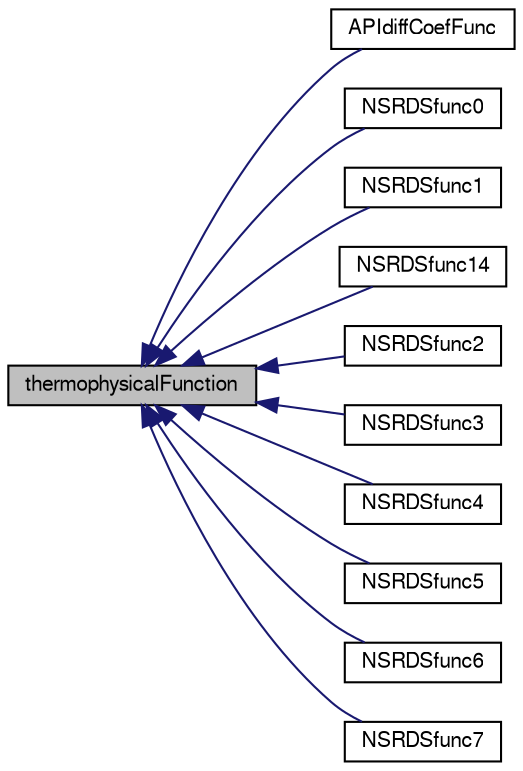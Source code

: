 digraph "thermophysicalFunction"
{
  bgcolor="transparent";
  edge [fontname="FreeSans",fontsize="10",labelfontname="FreeSans",labelfontsize="10"];
  node [fontname="FreeSans",fontsize="10",shape=record];
  rankdir="LR";
  Node0 [label="thermophysicalFunction",height=0.2,width=0.4,color="black", fillcolor="grey75", style="filled", fontcolor="black"];
  Node0 -> Node1 [dir="back",color="midnightblue",fontsize="10",style="solid",fontname="FreeSans"];
  Node1 [label="APIdiffCoefFunc",height=0.2,width=0.4,color="black",URL="$a30406.html",tooltip="API function for vapour mass diffusivity. "];
  Node0 -> Node2 [dir="back",color="midnightblue",fontsize="10",style="solid",fontname="FreeSans"];
  Node2 [label="NSRDSfunc0",height=0.2,width=0.4,color="black",URL="$a30410.html",tooltip="NSRDS function number 100. "];
  Node0 -> Node3 [dir="back",color="midnightblue",fontsize="10",style="solid",fontname="FreeSans"];
  Node3 [label="NSRDSfunc1",height=0.2,width=0.4,color="black",URL="$a30414.html",tooltip="NSRDS function number 101. "];
  Node0 -> Node4 [dir="back",color="midnightblue",fontsize="10",style="solid",fontname="FreeSans"];
  Node4 [label="NSRDSfunc14",height=0.2,width=0.4,color="black",URL="$a30418.html",tooltip="NSRDS function number 114. "];
  Node0 -> Node5 [dir="back",color="midnightblue",fontsize="10",style="solid",fontname="FreeSans"];
  Node5 [label="NSRDSfunc2",height=0.2,width=0.4,color="black",URL="$a30422.html",tooltip="NSRDS function number 102. "];
  Node0 -> Node6 [dir="back",color="midnightblue",fontsize="10",style="solid",fontname="FreeSans"];
  Node6 [label="NSRDSfunc3",height=0.2,width=0.4,color="black",URL="$a30426.html",tooltip="NSRDS function number 103. "];
  Node0 -> Node7 [dir="back",color="midnightblue",fontsize="10",style="solid",fontname="FreeSans"];
  Node7 [label="NSRDSfunc4",height=0.2,width=0.4,color="black",URL="$a30430.html",tooltip="NSRDS function number 104. "];
  Node0 -> Node8 [dir="back",color="midnightblue",fontsize="10",style="solid",fontname="FreeSans"];
  Node8 [label="NSRDSfunc5",height=0.2,width=0.4,color="black",URL="$a30434.html",tooltip="NSRDS function number 105. "];
  Node0 -> Node9 [dir="back",color="midnightblue",fontsize="10",style="solid",fontname="FreeSans"];
  Node9 [label="NSRDSfunc6",height=0.2,width=0.4,color="black",URL="$a30438.html",tooltip="NSRDS function number 106. "];
  Node0 -> Node10 [dir="back",color="midnightblue",fontsize="10",style="solid",fontname="FreeSans"];
  Node10 [label="NSRDSfunc7",height=0.2,width=0.4,color="black",URL="$a30442.html",tooltip="NSRDS-AICHE function number 107. "];
}
